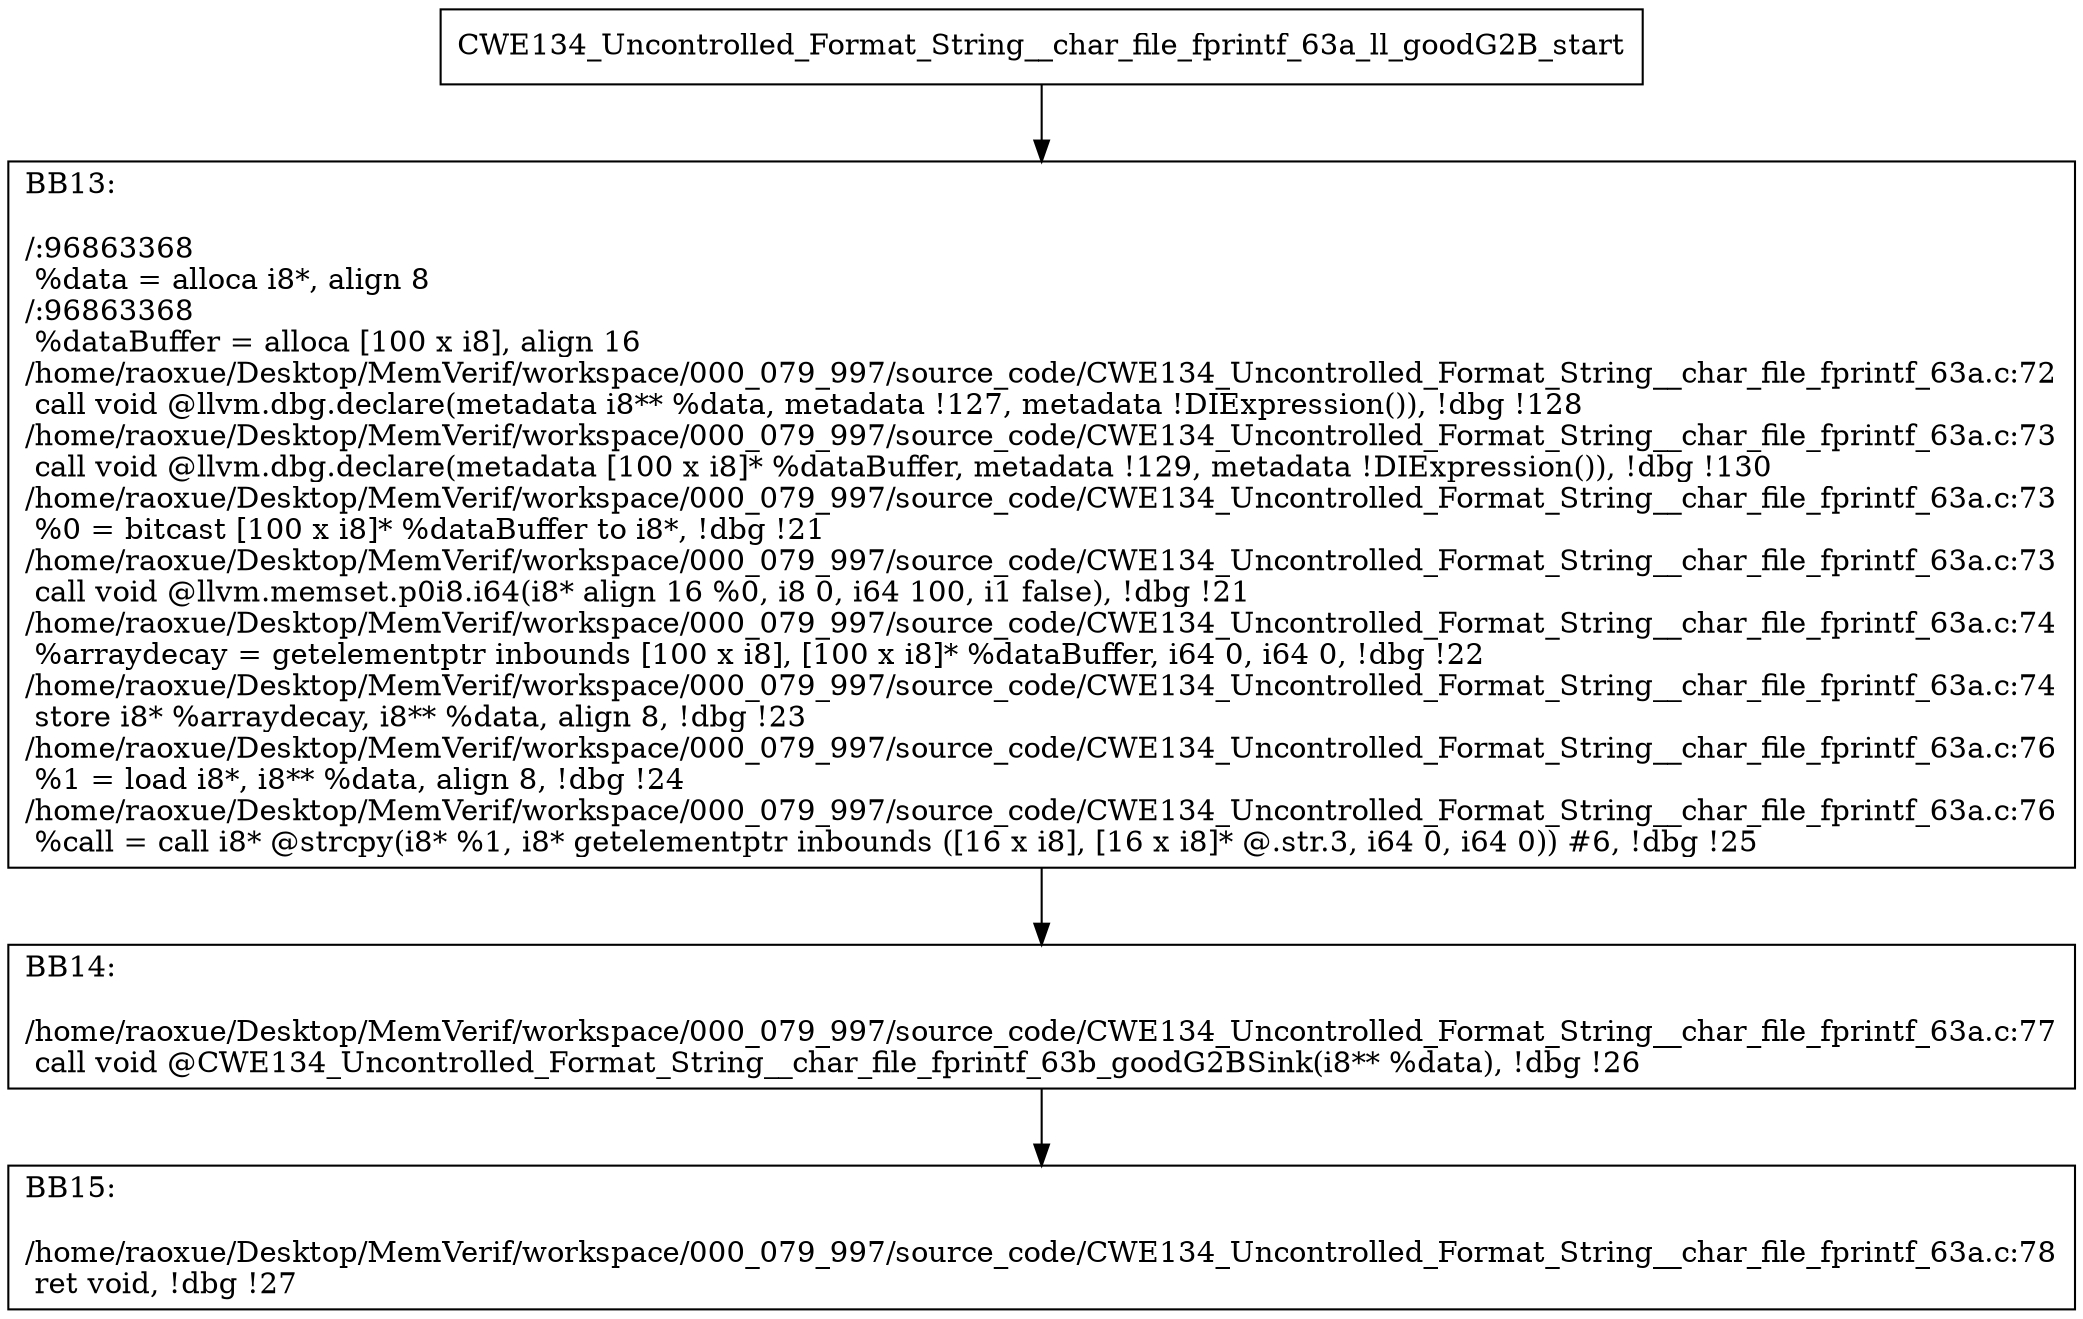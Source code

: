 digraph "CFG for'CWE134_Uncontrolled_Format_String__char_file_fprintf_63a_ll_goodG2B' function" {
	BBCWE134_Uncontrolled_Format_String__char_file_fprintf_63a_ll_goodG2B_start[shape=record,label="{CWE134_Uncontrolled_Format_String__char_file_fprintf_63a_ll_goodG2B_start}"];
	BBCWE134_Uncontrolled_Format_String__char_file_fprintf_63a_ll_goodG2B_start-> CWE134_Uncontrolled_Format_String__char_file_fprintf_63a_ll_goodG2BBB13;
	CWE134_Uncontrolled_Format_String__char_file_fprintf_63a_ll_goodG2BBB13 [shape=record, label="{BB13:\l\l/:96863368\l
  %data = alloca i8*, align 8\l
/:96863368\l
  %dataBuffer = alloca [100 x i8], align 16\l
/home/raoxue/Desktop/MemVerif/workspace/000_079_997/source_code/CWE134_Uncontrolled_Format_String__char_file_fprintf_63a.c:72\l
  call void @llvm.dbg.declare(metadata i8** %data, metadata !127, metadata !DIExpression()), !dbg !128\l
/home/raoxue/Desktop/MemVerif/workspace/000_079_997/source_code/CWE134_Uncontrolled_Format_String__char_file_fprintf_63a.c:73\l
  call void @llvm.dbg.declare(metadata [100 x i8]* %dataBuffer, metadata !129, metadata !DIExpression()), !dbg !130\l
/home/raoxue/Desktop/MemVerif/workspace/000_079_997/source_code/CWE134_Uncontrolled_Format_String__char_file_fprintf_63a.c:73\l
  %0 = bitcast [100 x i8]* %dataBuffer to i8*, !dbg !21\l
/home/raoxue/Desktop/MemVerif/workspace/000_079_997/source_code/CWE134_Uncontrolled_Format_String__char_file_fprintf_63a.c:73\l
  call void @llvm.memset.p0i8.i64(i8* align 16 %0, i8 0, i64 100, i1 false), !dbg !21\l
/home/raoxue/Desktop/MemVerif/workspace/000_079_997/source_code/CWE134_Uncontrolled_Format_String__char_file_fprintf_63a.c:74\l
  %arraydecay = getelementptr inbounds [100 x i8], [100 x i8]* %dataBuffer, i64 0, i64 0, !dbg !22\l
/home/raoxue/Desktop/MemVerif/workspace/000_079_997/source_code/CWE134_Uncontrolled_Format_String__char_file_fprintf_63a.c:74\l
  store i8* %arraydecay, i8** %data, align 8, !dbg !23\l
/home/raoxue/Desktop/MemVerif/workspace/000_079_997/source_code/CWE134_Uncontrolled_Format_String__char_file_fprintf_63a.c:76\l
  %1 = load i8*, i8** %data, align 8, !dbg !24\l
/home/raoxue/Desktop/MemVerif/workspace/000_079_997/source_code/CWE134_Uncontrolled_Format_String__char_file_fprintf_63a.c:76\l
  %call = call i8* @strcpy(i8* %1, i8* getelementptr inbounds ([16 x i8], [16 x i8]* @.str.3, i64 0, i64 0)) #6, !dbg !25\l
}"];
	CWE134_Uncontrolled_Format_String__char_file_fprintf_63a_ll_goodG2BBB13-> CWE134_Uncontrolled_Format_String__char_file_fprintf_63a_ll_goodG2BBB14;
	CWE134_Uncontrolled_Format_String__char_file_fprintf_63a_ll_goodG2BBB14 [shape=record, label="{BB14:\l\l/home/raoxue/Desktop/MemVerif/workspace/000_079_997/source_code/CWE134_Uncontrolled_Format_String__char_file_fprintf_63a.c:77\l
  call void @CWE134_Uncontrolled_Format_String__char_file_fprintf_63b_goodG2BSink(i8** %data), !dbg !26\l
}"];
	CWE134_Uncontrolled_Format_String__char_file_fprintf_63a_ll_goodG2BBB14-> CWE134_Uncontrolled_Format_String__char_file_fprintf_63a_ll_goodG2BBB15;
	CWE134_Uncontrolled_Format_String__char_file_fprintf_63a_ll_goodG2BBB15 [shape=record, label="{BB15:\l\l/home/raoxue/Desktop/MemVerif/workspace/000_079_997/source_code/CWE134_Uncontrolled_Format_String__char_file_fprintf_63a.c:78\l
  ret void, !dbg !27\l
}"];
}
